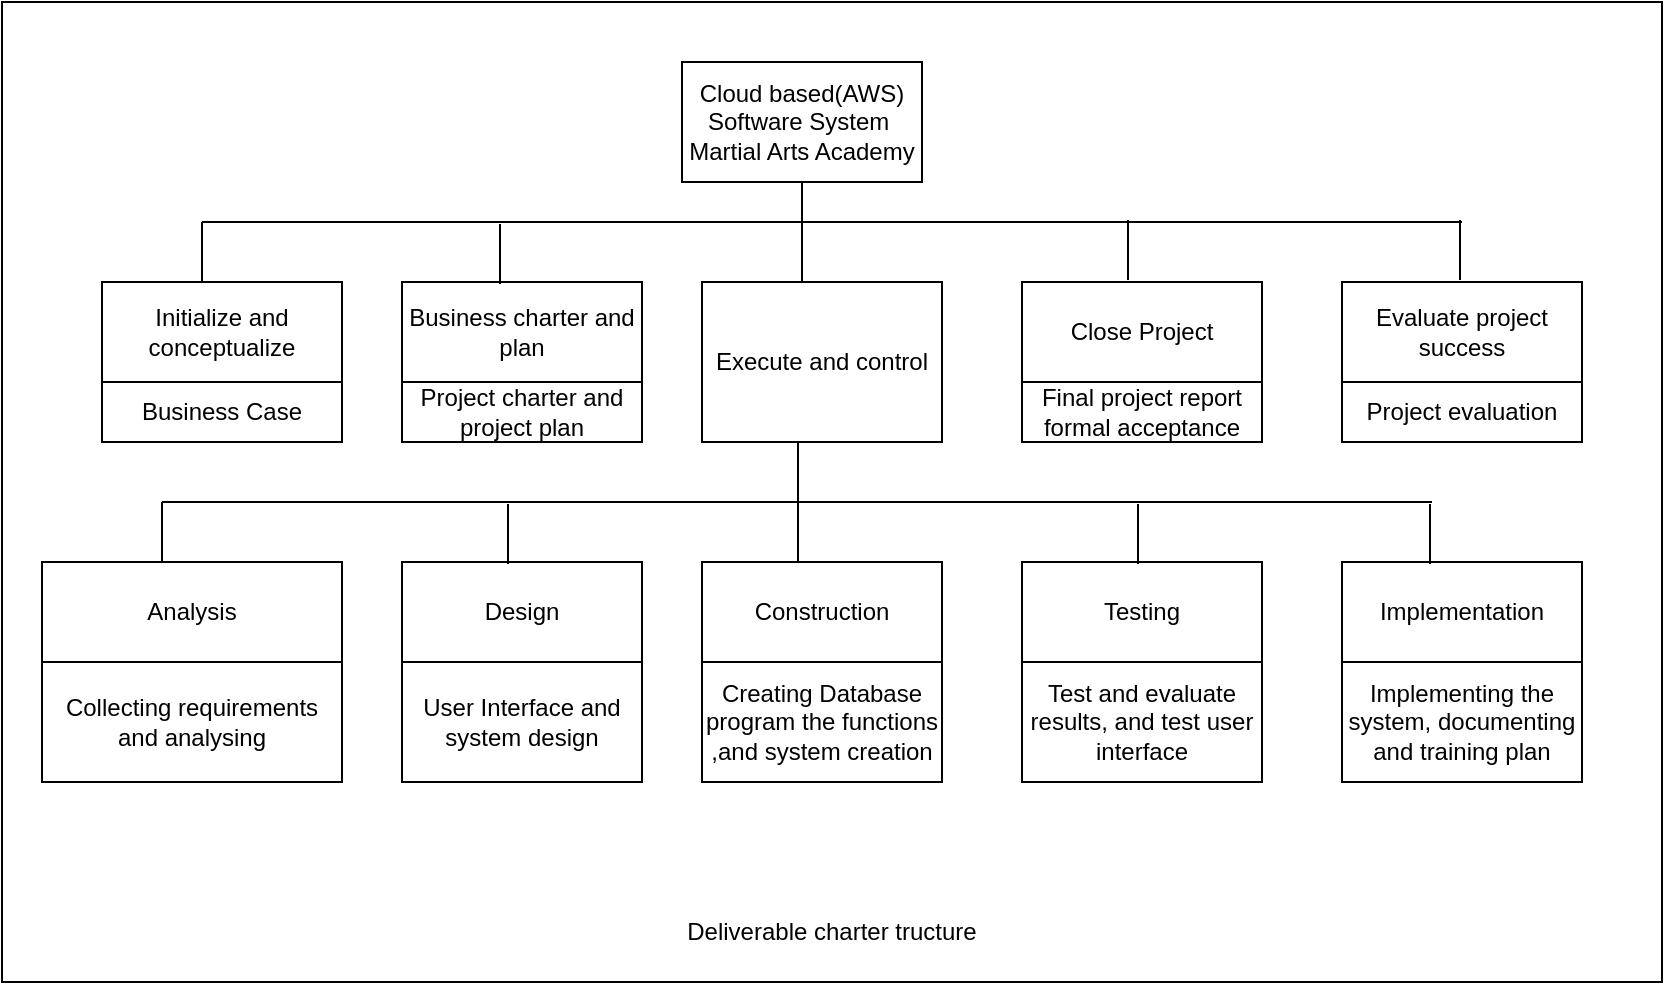<mxfile version="20.2.0" type="github"><diagram id="_v0U6XHrunSkltYkED8f" name="Page-1"><mxGraphModel dx="1422" dy="697" grid="1" gridSize="10" guides="1" tooltips="1" connect="1" arrows="1" fold="1" page="1" pageScale="1" pageWidth="850" pageHeight="1100" math="0" shadow="0"><root><mxCell id="0"/><mxCell id="1" parent="0"/><mxCell id="Sih1Pf5mhUMgSErxuZL1-40" value="" style="rounded=0;whiteSpace=wrap;html=1;" vertex="1" parent="1"><mxGeometry x="40" y="110" width="830" height="490" as="geometry"/></mxCell><mxCell id="Sih1Pf5mhUMgSErxuZL1-1" value="Cloud based(AWS) Software System&amp;nbsp;&lt;br&gt;Martial Arts Academy" style="rounded=0;whiteSpace=wrap;html=1;" vertex="1" parent="1"><mxGeometry x="380" y="140" width="120" height="60" as="geometry"/></mxCell><mxCell id="Sih1Pf5mhUMgSErxuZL1-2" value="Initialize and conceptualize" style="rounded=0;whiteSpace=wrap;html=1;" vertex="1" parent="1"><mxGeometry x="90" y="250" width="120" height="50" as="geometry"/></mxCell><mxCell id="Sih1Pf5mhUMgSErxuZL1-4" value="Business Case" style="rounded=0;whiteSpace=wrap;html=1;" vertex="1" parent="1"><mxGeometry x="90" y="300" width="120" height="30" as="geometry"/></mxCell><mxCell id="Sih1Pf5mhUMgSErxuZL1-6" value="Business charter and plan" style="rounded=0;whiteSpace=wrap;html=1;" vertex="1" parent="1"><mxGeometry x="240" y="250" width="120" height="50" as="geometry"/></mxCell><mxCell id="Sih1Pf5mhUMgSErxuZL1-7" value="Project charter and project plan" style="rounded=0;whiteSpace=wrap;html=1;" vertex="1" parent="1"><mxGeometry x="240" y="300" width="120" height="30" as="geometry"/></mxCell><mxCell id="Sih1Pf5mhUMgSErxuZL1-8" value="Execute and control" style="rounded=0;whiteSpace=wrap;html=1;" vertex="1" parent="1"><mxGeometry x="390" y="250" width="120" height="80" as="geometry"/></mxCell><mxCell id="Sih1Pf5mhUMgSErxuZL1-10" value="Close Project" style="rounded=0;whiteSpace=wrap;html=1;" vertex="1" parent="1"><mxGeometry x="550" y="250" width="120" height="50" as="geometry"/></mxCell><mxCell id="Sih1Pf5mhUMgSErxuZL1-11" value="Final project report formal acceptance" style="rounded=0;whiteSpace=wrap;html=1;" vertex="1" parent="1"><mxGeometry x="550" y="300" width="120" height="30" as="geometry"/></mxCell><mxCell id="Sih1Pf5mhUMgSErxuZL1-12" value="Evaluate project success" style="rounded=0;whiteSpace=wrap;html=1;" vertex="1" parent="1"><mxGeometry x="710" y="250" width="120" height="50" as="geometry"/></mxCell><mxCell id="Sih1Pf5mhUMgSErxuZL1-13" value="Project evaluation" style="rounded=0;whiteSpace=wrap;html=1;" vertex="1" parent="1"><mxGeometry x="710" y="300" width="120" height="30" as="geometry"/></mxCell><mxCell id="Sih1Pf5mhUMgSErxuZL1-14" value="Analysis" style="rounded=0;whiteSpace=wrap;html=1;" vertex="1" parent="1"><mxGeometry x="60" y="390" width="150" height="50" as="geometry"/></mxCell><mxCell id="Sih1Pf5mhUMgSErxuZL1-15" value="Collecting requirements and analysing" style="rounded=0;whiteSpace=wrap;html=1;" vertex="1" parent="1"><mxGeometry x="60" y="440" width="150" height="60" as="geometry"/></mxCell><mxCell id="Sih1Pf5mhUMgSErxuZL1-16" value="Design" style="rounded=0;whiteSpace=wrap;html=1;" vertex="1" parent="1"><mxGeometry x="240" y="390" width="120" height="50" as="geometry"/></mxCell><mxCell id="Sih1Pf5mhUMgSErxuZL1-17" value="User Interface and system design" style="rounded=0;whiteSpace=wrap;html=1;" vertex="1" parent="1"><mxGeometry x="240" y="440" width="120" height="60" as="geometry"/></mxCell><mxCell id="Sih1Pf5mhUMgSErxuZL1-18" value="Construction" style="rounded=0;whiteSpace=wrap;html=1;" vertex="1" parent="1"><mxGeometry x="390" y="390" width="120" height="50" as="geometry"/></mxCell><mxCell id="Sih1Pf5mhUMgSErxuZL1-19" value="Testing" style="rounded=0;whiteSpace=wrap;html=1;" vertex="1" parent="1"><mxGeometry x="550" y="390" width="120" height="50" as="geometry"/></mxCell><mxCell id="Sih1Pf5mhUMgSErxuZL1-20" value="Test and evaluate results, and test user interface" style="rounded=0;whiteSpace=wrap;html=1;" vertex="1" parent="1"><mxGeometry x="550" y="440" width="120" height="60" as="geometry"/></mxCell><mxCell id="Sih1Pf5mhUMgSErxuZL1-21" value="Implementation" style="rounded=0;whiteSpace=wrap;html=1;" vertex="1" parent="1"><mxGeometry x="710" y="390" width="120" height="50" as="geometry"/></mxCell><mxCell id="Sih1Pf5mhUMgSErxuZL1-22" value="Implementing the system, documenting and training plan" style="rounded=0;whiteSpace=wrap;html=1;" vertex="1" parent="1"><mxGeometry x="710" y="440" width="120" height="60" as="geometry"/></mxCell><mxCell id="Sih1Pf5mhUMgSErxuZL1-23" value="Creating Database program the functions ,and system creation" style="rounded=0;whiteSpace=wrap;html=1;" vertex="1" parent="1"><mxGeometry x="390" y="440" width="120" height="60" as="geometry"/></mxCell><mxCell id="Sih1Pf5mhUMgSErxuZL1-24" value="" style="endArrow=none;html=1;rounded=0;" edge="1" parent="1" source="Sih1Pf5mhUMgSErxuZL1-1"><mxGeometry width="50" height="50" relative="1" as="geometry"><mxPoint x="440" y="250" as="sourcePoint"/><mxPoint x="440" y="250" as="targetPoint"/></mxGeometry></mxCell><mxCell id="Sih1Pf5mhUMgSErxuZL1-26" value="" style="endArrow=none;html=1;rounded=0;" edge="1" parent="1"><mxGeometry width="50" height="50" relative="1" as="geometry"><mxPoint x="140" y="220" as="sourcePoint"/><mxPoint x="770" y="220" as="targetPoint"/></mxGeometry></mxCell><mxCell id="Sih1Pf5mhUMgSErxuZL1-28" value="" style="endArrow=none;html=1;rounded=0;" edge="1" parent="1"><mxGeometry width="50" height="50" relative="1" as="geometry"><mxPoint x="140" y="250" as="sourcePoint"/><mxPoint x="140" y="220" as="targetPoint"/></mxGeometry></mxCell><mxCell id="Sih1Pf5mhUMgSErxuZL1-29" value="" style="endArrow=none;html=1;rounded=0;" edge="1" parent="1"><mxGeometry width="50" height="50" relative="1" as="geometry"><mxPoint x="289" y="251" as="sourcePoint"/><mxPoint x="289" y="221" as="targetPoint"/></mxGeometry></mxCell><mxCell id="Sih1Pf5mhUMgSErxuZL1-30" value="" style="endArrow=none;html=1;rounded=0;" edge="1" parent="1"><mxGeometry width="50" height="50" relative="1" as="geometry"><mxPoint x="769" y="249" as="sourcePoint"/><mxPoint x="769" y="219" as="targetPoint"/></mxGeometry></mxCell><mxCell id="Sih1Pf5mhUMgSErxuZL1-31" value="" style="endArrow=none;html=1;rounded=0;" edge="1" parent="1"><mxGeometry width="50" height="50" relative="1" as="geometry"><mxPoint x="603" y="249" as="sourcePoint"/><mxPoint x="603" y="219" as="targetPoint"/></mxGeometry></mxCell><mxCell id="Sih1Pf5mhUMgSErxuZL1-32" value="" style="endArrow=none;html=1;rounded=0;" edge="1" parent="1"><mxGeometry width="50" height="50" relative="1" as="geometry"><mxPoint x="120" y="360" as="sourcePoint"/><mxPoint x="755" y="360" as="targetPoint"/></mxGeometry></mxCell><mxCell id="Sih1Pf5mhUMgSErxuZL1-33" value="" style="endArrow=none;html=1;rounded=0;" edge="1" parent="1"><mxGeometry width="50" height="50" relative="1" as="geometry"><mxPoint x="120" y="390" as="sourcePoint"/><mxPoint x="120" y="360" as="targetPoint"/></mxGeometry></mxCell><mxCell id="Sih1Pf5mhUMgSErxuZL1-34" value="" style="endArrow=none;html=1;rounded=0;" edge="1" parent="1"><mxGeometry width="50" height="50" relative="1" as="geometry"><mxPoint x="438" y="360.0" as="sourcePoint"/><mxPoint x="438" y="330.0" as="targetPoint"/></mxGeometry></mxCell><mxCell id="Sih1Pf5mhUMgSErxuZL1-35" value="" style="endArrow=none;html=1;rounded=0;" edge="1" parent="1"><mxGeometry width="50" height="50" relative="1" as="geometry"><mxPoint x="754" y="391.0" as="sourcePoint"/><mxPoint x="754" y="361.0" as="targetPoint"/></mxGeometry></mxCell><mxCell id="Sih1Pf5mhUMgSErxuZL1-36" value="" style="endArrow=none;html=1;rounded=0;" edge="1" parent="1"><mxGeometry width="50" height="50" relative="1" as="geometry"><mxPoint x="608" y="391.0" as="sourcePoint"/><mxPoint x="608" y="361.0" as="targetPoint"/></mxGeometry></mxCell><mxCell id="Sih1Pf5mhUMgSErxuZL1-37" value="" style="endArrow=none;html=1;rounded=0;" edge="1" parent="1"><mxGeometry width="50" height="50" relative="1" as="geometry"><mxPoint x="293" y="391.0" as="sourcePoint"/><mxPoint x="293" y="361.0" as="targetPoint"/></mxGeometry></mxCell><mxCell id="Sih1Pf5mhUMgSErxuZL1-38" value="" style="endArrow=none;html=1;rounded=0;" edge="1" parent="1"><mxGeometry width="50" height="50" relative="1" as="geometry"><mxPoint x="438" y="390.0" as="sourcePoint"/><mxPoint x="438" y="360.0" as="targetPoint"/></mxGeometry></mxCell><mxCell id="Sih1Pf5mhUMgSErxuZL1-39" value="Deliverable charter tructure" style="text;html=1;strokeColor=none;fillColor=none;align=center;verticalAlign=middle;whiteSpace=wrap;rounded=0;" vertex="1" parent="1"><mxGeometry x="360" y="560" width="190" height="30" as="geometry"/></mxCell></root></mxGraphModel></diagram></mxfile>